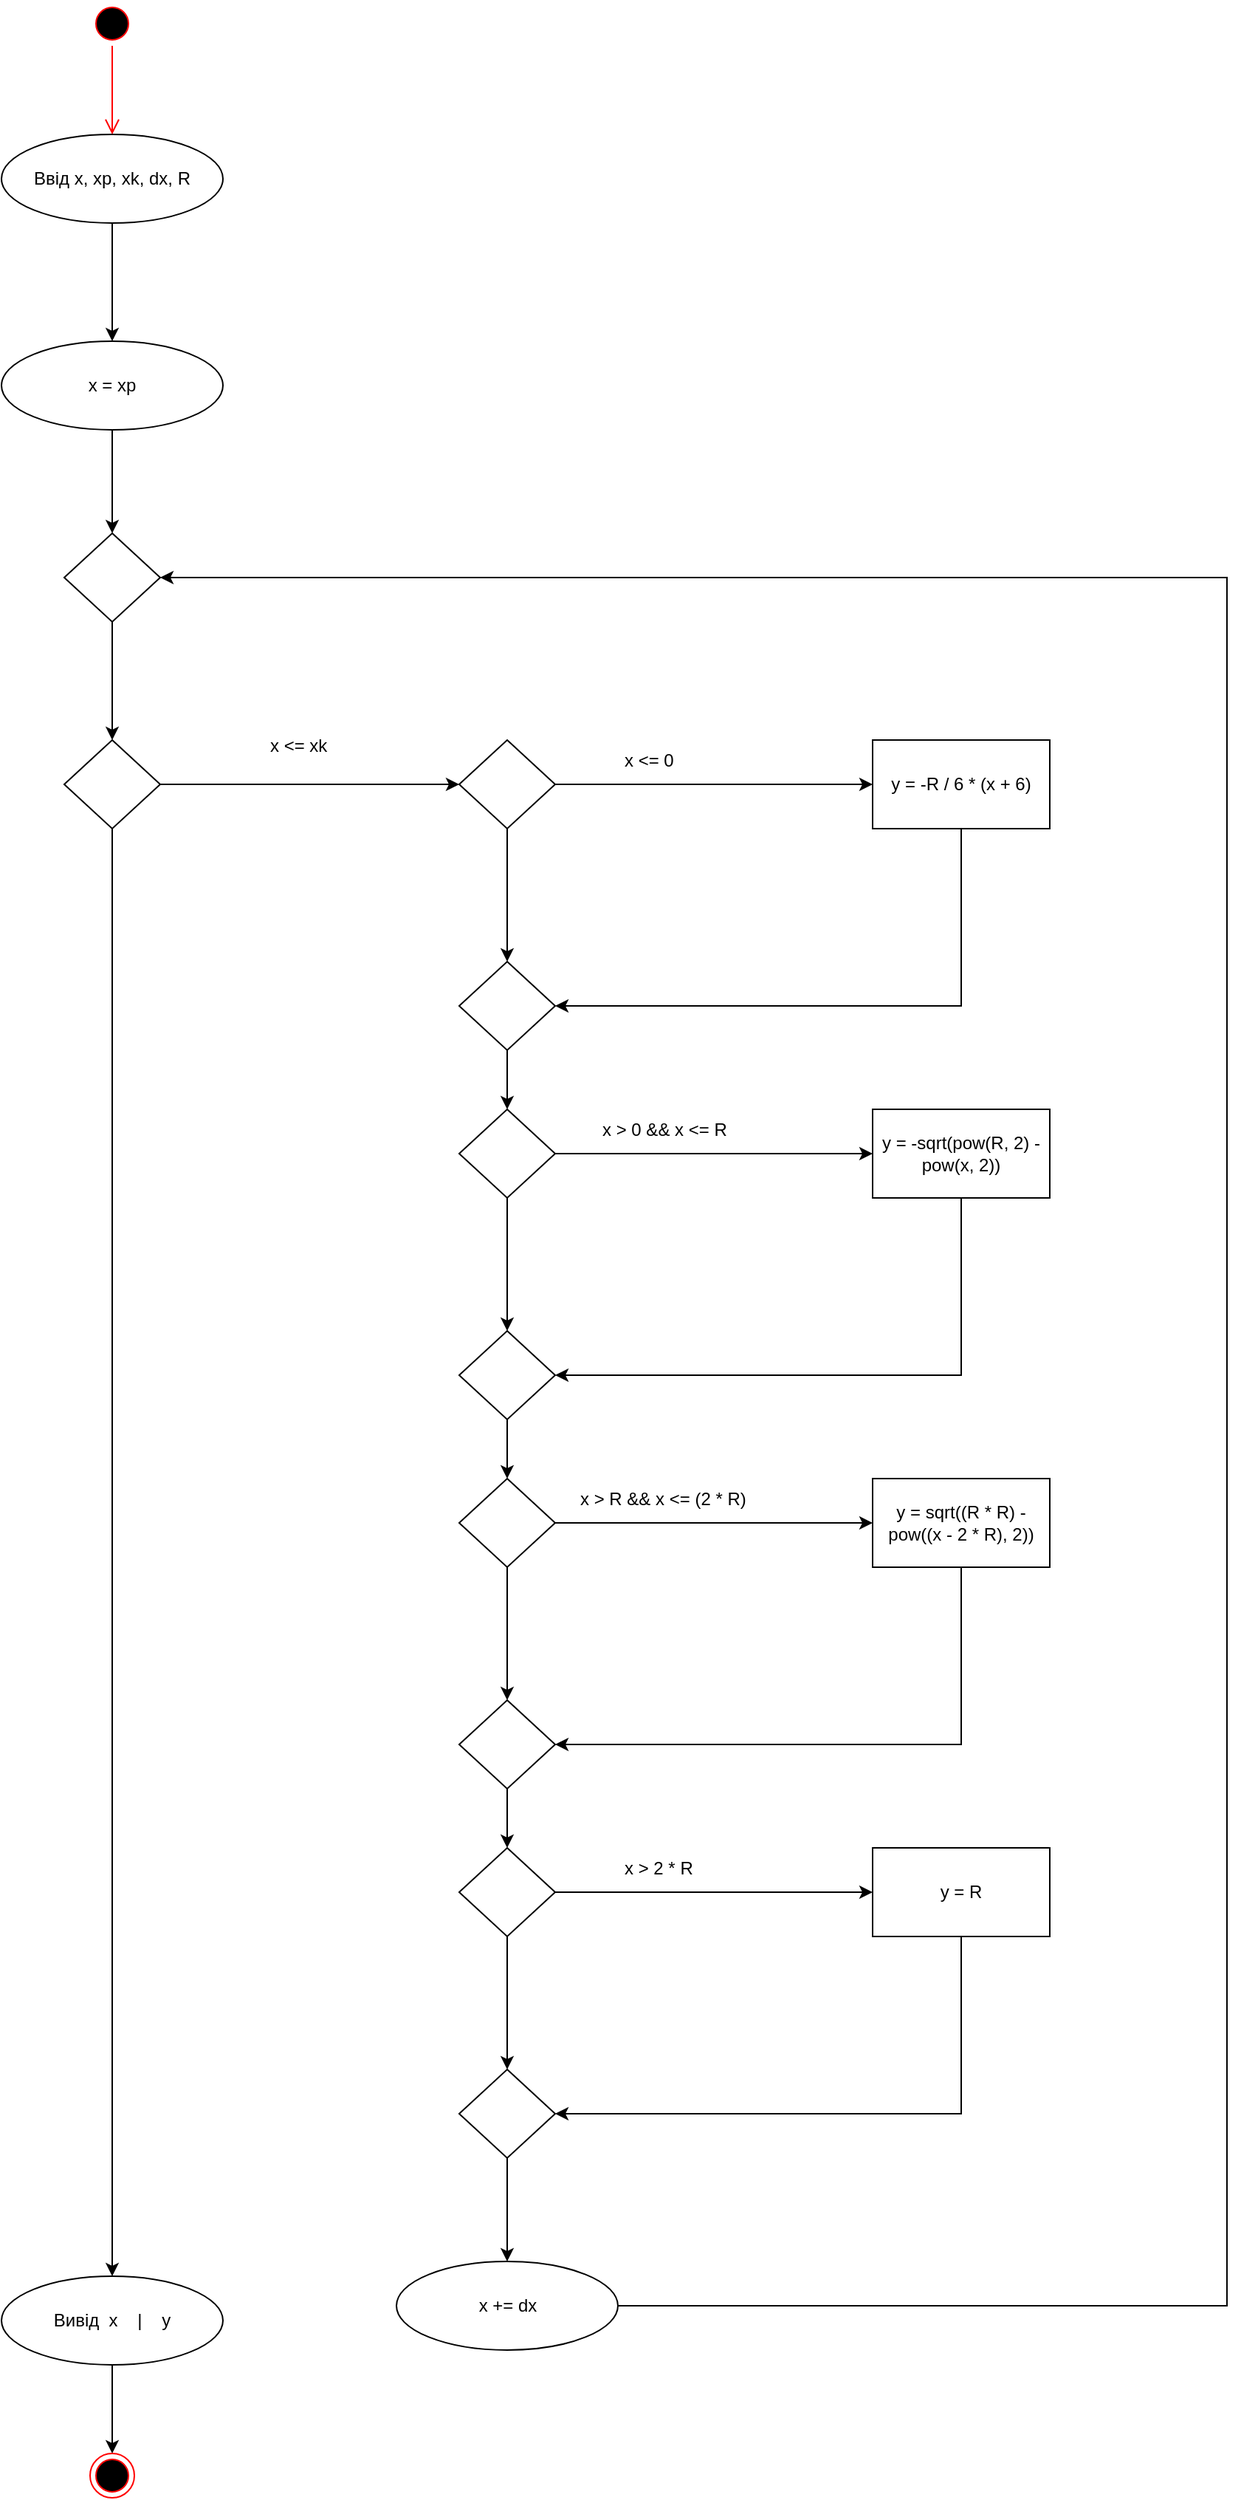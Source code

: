 <mxfile version="13.9.9" type="device"><diagram id="VQDtucws3gJWOLK36NCh" name="Page-1"><mxGraphModel dx="1024" dy="592" grid="1" gridSize="10" guides="1" tooltips="1" connect="1" arrows="1" fold="1" page="1" pageScale="1" pageWidth="850" pageHeight="1100" math="0" shadow="0"><root><mxCell id="0"/><mxCell id="1" parent="0"/><mxCell id="mwoftZh9snqmJwiTKdC4-1" value="" style="ellipse;html=1;shape=startState;fillColor=#000000;strokeColor=#ff0000;" vertex="1" parent="1"><mxGeometry x="70" width="30" height="30" as="geometry"/></mxCell><mxCell id="mwoftZh9snqmJwiTKdC4-2" value="" style="edgeStyle=orthogonalEdgeStyle;html=1;verticalAlign=bottom;endArrow=open;endSize=8;strokeColor=#ff0000;entryX=0.5;entryY=0;entryDx=0;entryDy=0;" edge="1" source="mwoftZh9snqmJwiTKdC4-1" parent="1" target="mwoftZh9snqmJwiTKdC4-3"><mxGeometry relative="1" as="geometry"><mxPoint x="85" y="90" as="targetPoint"/></mxGeometry></mxCell><mxCell id="mwoftZh9snqmJwiTKdC4-5" value="" style="edgeStyle=orthogonalEdgeStyle;rounded=0;orthogonalLoop=1;jettySize=auto;html=1;" edge="1" parent="1" source="mwoftZh9snqmJwiTKdC4-3" target="mwoftZh9snqmJwiTKdC4-4"><mxGeometry relative="1" as="geometry"/></mxCell><mxCell id="mwoftZh9snqmJwiTKdC4-3" value="Ввід&amp;nbsp;x, xp, xk, dx, R" style="ellipse;whiteSpace=wrap;html=1;" vertex="1" parent="1"><mxGeometry x="10" y="90" width="150" height="60" as="geometry"/></mxCell><mxCell id="mwoftZh9snqmJwiTKdC4-7" value="" style="edgeStyle=orthogonalEdgeStyle;rounded=0;orthogonalLoop=1;jettySize=auto;html=1;" edge="1" parent="1" source="mwoftZh9snqmJwiTKdC4-4" target="mwoftZh9snqmJwiTKdC4-6"><mxGeometry relative="1" as="geometry"/></mxCell><mxCell id="mwoftZh9snqmJwiTKdC4-4" value="x = xp" style="ellipse;whiteSpace=wrap;html=1;" vertex="1" parent="1"><mxGeometry x="10" y="230" width="150" height="60" as="geometry"/></mxCell><mxCell id="mwoftZh9snqmJwiTKdC4-9" value="" style="edgeStyle=orthogonalEdgeStyle;rounded=0;orthogonalLoop=1;jettySize=auto;html=1;" edge="1" parent="1" source="mwoftZh9snqmJwiTKdC4-6" target="mwoftZh9snqmJwiTKdC4-8"><mxGeometry relative="1" as="geometry"/></mxCell><mxCell id="mwoftZh9snqmJwiTKdC4-6" value="" style="rhombus;whiteSpace=wrap;html=1;" vertex="1" parent="1"><mxGeometry x="52.5" y="360" width="65" height="60" as="geometry"/></mxCell><mxCell id="mwoftZh9snqmJwiTKdC4-18" value="" style="edgeStyle=orthogonalEdgeStyle;rounded=0;orthogonalLoop=1;jettySize=auto;html=1;" edge="1" parent="1" source="mwoftZh9snqmJwiTKdC4-8" target="mwoftZh9snqmJwiTKdC4-17"><mxGeometry relative="1" as="geometry"/></mxCell><mxCell id="mwoftZh9snqmJwiTKdC4-52" style="edgeStyle=orthogonalEdgeStyle;rounded=0;orthogonalLoop=1;jettySize=auto;html=1;exitX=0.5;exitY=1;exitDx=0;exitDy=0;entryX=0.5;entryY=0;entryDx=0;entryDy=0;" edge="1" parent="1" source="mwoftZh9snqmJwiTKdC4-8" target="mwoftZh9snqmJwiTKdC4-54"><mxGeometry relative="1" as="geometry"><mxPoint x="85" y="1500" as="targetPoint"/></mxGeometry></mxCell><mxCell id="mwoftZh9snqmJwiTKdC4-8" value="" style="rhombus;whiteSpace=wrap;html=1;" vertex="1" parent="1"><mxGeometry x="52.5" y="500" width="65" height="60" as="geometry"/></mxCell><mxCell id="mwoftZh9snqmJwiTKdC4-14" value="" style="edgeStyle=orthogonalEdgeStyle;rounded=0;orthogonalLoop=1;jettySize=auto;html=1;exitX=1;exitY=0.5;exitDx=0;exitDy=0;" edge="1" parent="1" source="mwoftZh9snqmJwiTKdC4-17" target="mwoftZh9snqmJwiTKdC4-13"><mxGeometry relative="1" as="geometry"><mxPoint x="410" y="530" as="sourcePoint"/></mxGeometry></mxCell><mxCell id="mwoftZh9snqmJwiTKdC4-12" value="x &lt;= xk" style="text;whiteSpace=wrap;html=1;" vertex="1" parent="1"><mxGeometry x="190" y="490" width="60" height="30" as="geometry"/></mxCell><mxCell id="mwoftZh9snqmJwiTKdC4-22" style="edgeStyle=orthogonalEdgeStyle;rounded=0;orthogonalLoop=1;jettySize=auto;html=1;exitX=0.5;exitY=1;exitDx=0;exitDy=0;entryX=1;entryY=0.5;entryDx=0;entryDy=0;" edge="1" parent="1" source="mwoftZh9snqmJwiTKdC4-13" target="mwoftZh9snqmJwiTKdC4-20"><mxGeometry relative="1" as="geometry"/></mxCell><mxCell id="mwoftZh9snqmJwiTKdC4-13" value="y = -R / 6 * (x + 6)" style="whiteSpace=wrap;html=1;" vertex="1" parent="1"><mxGeometry x="600" y="500" width="120" height="60" as="geometry"/></mxCell><mxCell id="mwoftZh9snqmJwiTKdC4-21" value="" style="edgeStyle=orthogonalEdgeStyle;rounded=0;orthogonalLoop=1;jettySize=auto;html=1;" edge="1" parent="1" source="mwoftZh9snqmJwiTKdC4-17" target="mwoftZh9snqmJwiTKdC4-20"><mxGeometry relative="1" as="geometry"/></mxCell><mxCell id="mwoftZh9snqmJwiTKdC4-17" value="" style="rhombus;whiteSpace=wrap;html=1;" vertex="1" parent="1"><mxGeometry x="320" y="500" width="65" height="60" as="geometry"/></mxCell><mxCell id="mwoftZh9snqmJwiTKdC4-31" style="edgeStyle=orthogonalEdgeStyle;rounded=0;orthogonalLoop=1;jettySize=auto;html=1;exitX=0.5;exitY=1;exitDx=0;exitDy=0;entryX=0.5;entryY=0;entryDx=0;entryDy=0;" edge="1" parent="1" source="mwoftZh9snqmJwiTKdC4-20" target="mwoftZh9snqmJwiTKdC4-28"><mxGeometry relative="1" as="geometry"/></mxCell><mxCell id="mwoftZh9snqmJwiTKdC4-20" value="" style="rhombus;whiteSpace=wrap;html=1;" vertex="1" parent="1"><mxGeometry x="320" y="650" width="65" height="60" as="geometry"/></mxCell><mxCell id="mwoftZh9snqmJwiTKdC4-23" value="x &lt;= 0" style="text;whiteSpace=wrap;html=1;" vertex="1" parent="1"><mxGeometry x="430" y="500" width="60" height="30" as="geometry"/></mxCell><mxCell id="mwoftZh9snqmJwiTKdC4-24" value="" style="edgeStyle=orthogonalEdgeStyle;rounded=0;orthogonalLoop=1;jettySize=auto;html=1;exitX=1;exitY=0.5;exitDx=0;exitDy=0;" edge="1" source="mwoftZh9snqmJwiTKdC4-28" target="mwoftZh9snqmJwiTKdC4-26" parent="1"><mxGeometry relative="1" as="geometry"><mxPoint x="410" y="780" as="sourcePoint"/></mxGeometry></mxCell><mxCell id="mwoftZh9snqmJwiTKdC4-25" style="edgeStyle=orthogonalEdgeStyle;rounded=0;orthogonalLoop=1;jettySize=auto;html=1;exitX=0.5;exitY=1;exitDx=0;exitDy=0;entryX=1;entryY=0.5;entryDx=0;entryDy=0;" edge="1" source="mwoftZh9snqmJwiTKdC4-26" target="mwoftZh9snqmJwiTKdC4-29" parent="1"><mxGeometry relative="1" as="geometry"/></mxCell><mxCell id="mwoftZh9snqmJwiTKdC4-26" value="y = -sqrt(pow(R, 2) - pow(x, 2))" style="whiteSpace=wrap;html=1;" vertex="1" parent="1"><mxGeometry x="600" y="750" width="120" height="60" as="geometry"/></mxCell><mxCell id="mwoftZh9snqmJwiTKdC4-27" value="" style="edgeStyle=orthogonalEdgeStyle;rounded=0;orthogonalLoop=1;jettySize=auto;html=1;" edge="1" source="mwoftZh9snqmJwiTKdC4-28" target="mwoftZh9snqmJwiTKdC4-29" parent="1"><mxGeometry relative="1" as="geometry"/></mxCell><mxCell id="mwoftZh9snqmJwiTKdC4-28" value="" style="rhombus;whiteSpace=wrap;html=1;" vertex="1" parent="1"><mxGeometry x="320" y="750" width="65" height="60" as="geometry"/></mxCell><mxCell id="mwoftZh9snqmJwiTKdC4-39" style="edgeStyle=orthogonalEdgeStyle;rounded=0;orthogonalLoop=1;jettySize=auto;html=1;exitX=0.5;exitY=1;exitDx=0;exitDy=0;entryX=0.5;entryY=0;entryDx=0;entryDy=0;" edge="1" parent="1" source="mwoftZh9snqmJwiTKdC4-29" target="mwoftZh9snqmJwiTKdC4-36"><mxGeometry relative="1" as="geometry"/></mxCell><mxCell id="mwoftZh9snqmJwiTKdC4-29" value="" style="rhombus;whiteSpace=wrap;html=1;" vertex="1" parent="1"><mxGeometry x="320" y="900" width="65" height="60" as="geometry"/></mxCell><mxCell id="mwoftZh9snqmJwiTKdC4-30" value="x &gt; 0 &amp;&amp; x &lt;= R" style="text;whiteSpace=wrap;html=1;" vertex="1" parent="1"><mxGeometry x="415" y="750" width="90" height="30" as="geometry"/></mxCell><mxCell id="mwoftZh9snqmJwiTKdC4-32" value="" style="edgeStyle=orthogonalEdgeStyle;rounded=0;orthogonalLoop=1;jettySize=auto;html=1;exitX=1;exitY=0.5;exitDx=0;exitDy=0;" edge="1" source="mwoftZh9snqmJwiTKdC4-36" target="mwoftZh9snqmJwiTKdC4-34" parent="1"><mxGeometry relative="1" as="geometry"><mxPoint x="410" y="1030" as="sourcePoint"/></mxGeometry></mxCell><mxCell id="mwoftZh9snqmJwiTKdC4-33" style="edgeStyle=orthogonalEdgeStyle;rounded=0;orthogonalLoop=1;jettySize=auto;html=1;exitX=0.5;exitY=1;exitDx=0;exitDy=0;entryX=1;entryY=0.5;entryDx=0;entryDy=0;" edge="1" source="mwoftZh9snqmJwiTKdC4-34" target="mwoftZh9snqmJwiTKdC4-37" parent="1"><mxGeometry relative="1" as="geometry"/></mxCell><mxCell id="mwoftZh9snqmJwiTKdC4-34" value="y = sqrt((R * R) - pow((x - 2 * R), 2))" style="whiteSpace=wrap;html=1;" vertex="1" parent="1"><mxGeometry x="600" y="1000" width="120" height="60" as="geometry"/></mxCell><mxCell id="mwoftZh9snqmJwiTKdC4-35" value="" style="edgeStyle=orthogonalEdgeStyle;rounded=0;orthogonalLoop=1;jettySize=auto;html=1;" edge="1" source="mwoftZh9snqmJwiTKdC4-36" target="mwoftZh9snqmJwiTKdC4-37" parent="1"><mxGeometry relative="1" as="geometry"/></mxCell><mxCell id="mwoftZh9snqmJwiTKdC4-36" value="" style="rhombus;whiteSpace=wrap;html=1;" vertex="1" parent="1"><mxGeometry x="320" y="1000" width="65" height="60" as="geometry"/></mxCell><mxCell id="mwoftZh9snqmJwiTKdC4-47" style="edgeStyle=orthogonalEdgeStyle;rounded=0;orthogonalLoop=1;jettySize=auto;html=1;exitX=0.5;exitY=1;exitDx=0;exitDy=0;entryX=0.5;entryY=0;entryDx=0;entryDy=0;" edge="1" parent="1" source="mwoftZh9snqmJwiTKdC4-37" target="mwoftZh9snqmJwiTKdC4-44"><mxGeometry relative="1" as="geometry"/></mxCell><mxCell id="mwoftZh9snqmJwiTKdC4-37" value="" style="rhombus;whiteSpace=wrap;html=1;" vertex="1" parent="1"><mxGeometry x="320" y="1150" width="65" height="60" as="geometry"/></mxCell><mxCell id="mwoftZh9snqmJwiTKdC4-38" value="x &gt; R &amp;&amp; x &lt;= (2 * R)" style="text;whiteSpace=wrap;html=1;" vertex="1" parent="1"><mxGeometry x="400" y="1000" width="120" height="30" as="geometry"/></mxCell><mxCell id="mwoftZh9snqmJwiTKdC4-40" value="" style="edgeStyle=orthogonalEdgeStyle;rounded=0;orthogonalLoop=1;jettySize=auto;html=1;exitX=1;exitY=0.5;exitDx=0;exitDy=0;" edge="1" source="mwoftZh9snqmJwiTKdC4-44" target="mwoftZh9snqmJwiTKdC4-42" parent="1"><mxGeometry relative="1" as="geometry"><mxPoint x="410" y="1280" as="sourcePoint"/></mxGeometry></mxCell><mxCell id="mwoftZh9snqmJwiTKdC4-41" style="edgeStyle=orthogonalEdgeStyle;rounded=0;orthogonalLoop=1;jettySize=auto;html=1;exitX=0.5;exitY=1;exitDx=0;exitDy=0;entryX=1;entryY=0.5;entryDx=0;entryDy=0;" edge="1" source="mwoftZh9snqmJwiTKdC4-42" target="mwoftZh9snqmJwiTKdC4-45" parent="1"><mxGeometry relative="1" as="geometry"/></mxCell><mxCell id="mwoftZh9snqmJwiTKdC4-42" value="y = R" style="whiteSpace=wrap;html=1;" vertex="1" parent="1"><mxGeometry x="600" y="1250" width="120" height="60" as="geometry"/></mxCell><mxCell id="mwoftZh9snqmJwiTKdC4-43" value="" style="edgeStyle=orthogonalEdgeStyle;rounded=0;orthogonalLoop=1;jettySize=auto;html=1;" edge="1" source="mwoftZh9snqmJwiTKdC4-44" target="mwoftZh9snqmJwiTKdC4-45" parent="1"><mxGeometry relative="1" as="geometry"/></mxCell><mxCell id="mwoftZh9snqmJwiTKdC4-44" value="" style="rhombus;whiteSpace=wrap;html=1;" vertex="1" parent="1"><mxGeometry x="320" y="1250" width="65" height="60" as="geometry"/></mxCell><mxCell id="mwoftZh9snqmJwiTKdC4-49" style="edgeStyle=orthogonalEdgeStyle;rounded=0;orthogonalLoop=1;jettySize=auto;html=1;exitX=0.5;exitY=1;exitDx=0;exitDy=0;entryX=0.5;entryY=0;entryDx=0;entryDy=0;" edge="1" parent="1" source="mwoftZh9snqmJwiTKdC4-45" target="mwoftZh9snqmJwiTKdC4-50"><mxGeometry relative="1" as="geometry"><mxPoint x="352.5" y="1520" as="targetPoint"/></mxGeometry></mxCell><mxCell id="mwoftZh9snqmJwiTKdC4-45" value="" style="rhombus;whiteSpace=wrap;html=1;" vertex="1" parent="1"><mxGeometry x="320" y="1400" width="65" height="60" as="geometry"/></mxCell><mxCell id="mwoftZh9snqmJwiTKdC4-46" value="x &gt; 2 * R" style="text;whiteSpace=wrap;html=1;" vertex="1" parent="1"><mxGeometry x="430" y="1250" width="60" height="30" as="geometry"/></mxCell><mxCell id="mwoftZh9snqmJwiTKdC4-51" style="edgeStyle=orthogonalEdgeStyle;rounded=0;orthogonalLoop=1;jettySize=auto;html=1;exitX=1;exitY=0.5;exitDx=0;exitDy=0;entryX=1;entryY=0.5;entryDx=0;entryDy=0;" edge="1" parent="1" source="mwoftZh9snqmJwiTKdC4-50" target="mwoftZh9snqmJwiTKdC4-6"><mxGeometry relative="1" as="geometry"><Array as="points"><mxPoint x="840" y="1560"/><mxPoint x="840" y="390"/></Array></mxGeometry></mxCell><mxCell id="mwoftZh9snqmJwiTKdC4-50" value="x += dx" style="ellipse;whiteSpace=wrap;html=1;" vertex="1" parent="1"><mxGeometry x="277.5" y="1530" width="150" height="60" as="geometry"/></mxCell><mxCell id="mwoftZh9snqmJwiTKdC4-56" style="edgeStyle=orthogonalEdgeStyle;rounded=0;orthogonalLoop=1;jettySize=auto;html=1;exitX=0.5;exitY=1;exitDx=0;exitDy=0;entryX=0.5;entryY=0;entryDx=0;entryDy=0;" edge="1" parent="1" source="mwoftZh9snqmJwiTKdC4-54" target="mwoftZh9snqmJwiTKdC4-55"><mxGeometry relative="1" as="geometry"/></mxCell><mxCell id="mwoftZh9snqmJwiTKdC4-54" value="Вивід&amp;nbsp; x&amp;nbsp; &amp;nbsp; |&amp;nbsp; &amp;nbsp; y" style="ellipse;whiteSpace=wrap;html=1;" vertex="1" parent="1"><mxGeometry x="10" y="1540" width="150" height="60" as="geometry"/></mxCell><mxCell id="mwoftZh9snqmJwiTKdC4-55" value="" style="ellipse;html=1;shape=endState;fillColor=#000000;strokeColor=#ff0000;" vertex="1" parent="1"><mxGeometry x="70" y="1660" width="30" height="30" as="geometry"/></mxCell></root></mxGraphModel></diagram></mxfile>